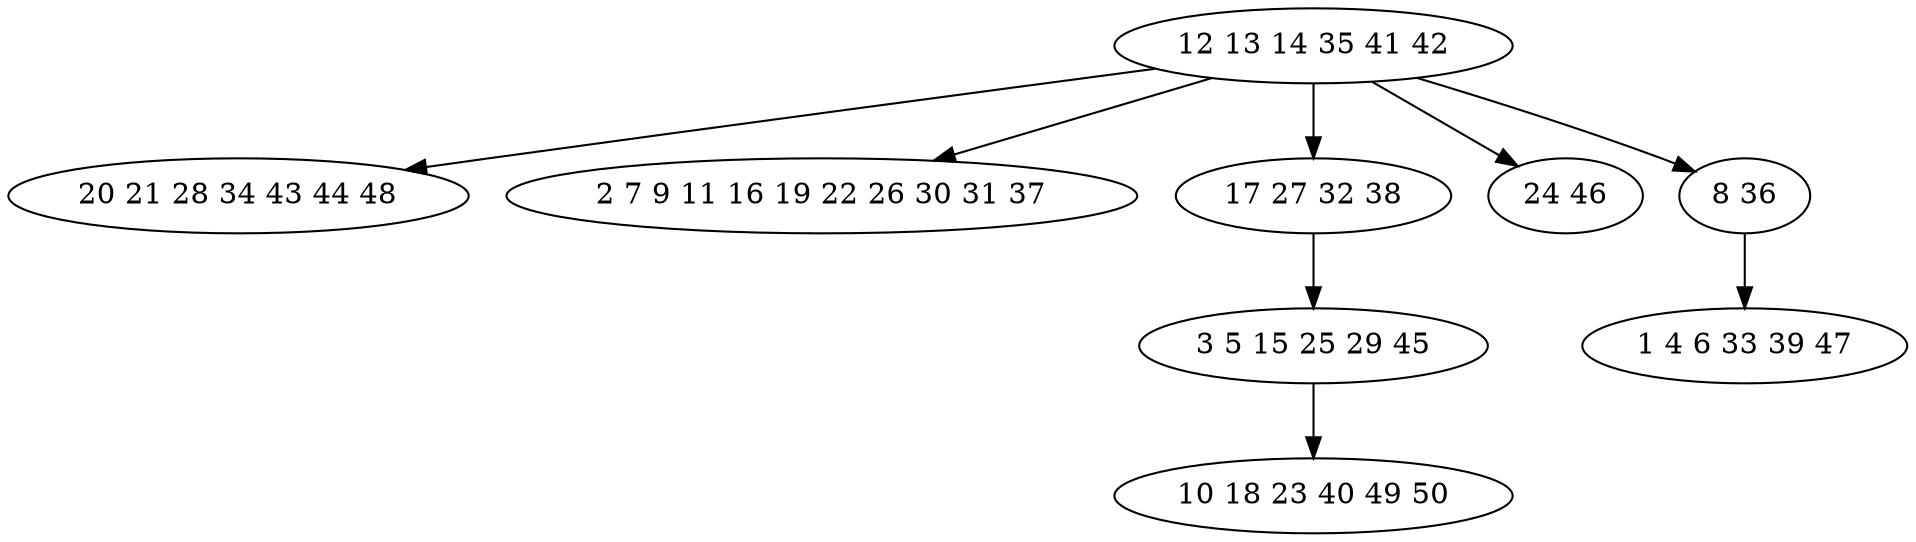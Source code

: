 digraph true_tree {
	"0" -> "1"
	"0" -> "2"
	"0" -> "3"
	"3" -> "4"
	"0" -> "5"
	"0" -> "6"
	"6" -> "7"
	"4" -> "8"
	"0" [label="12 13 14 35 41 42"];
	"1" [label="20 21 28 34 43 44 48"];
	"2" [label="2 7 9 11 16 19 22 26 30 31 37"];
	"3" [label="17 27 32 38"];
	"4" [label="3 5 15 25 29 45"];
	"5" [label="24 46"];
	"6" [label="8 36"];
	"7" [label="1 4 6 33 39 47"];
	"8" [label="10 18 23 40 49 50"];
}

